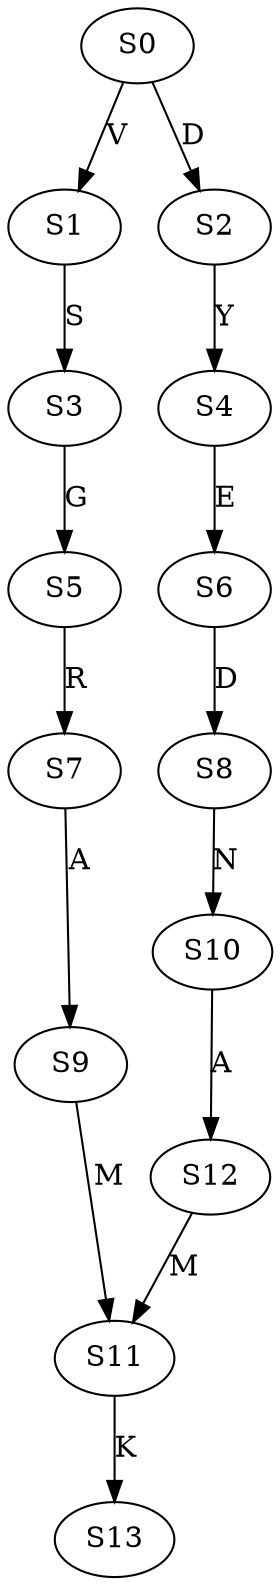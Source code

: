 strict digraph  {
	S0 -> S1 [ label = V ];
	S0 -> S2 [ label = D ];
	S1 -> S3 [ label = S ];
	S2 -> S4 [ label = Y ];
	S3 -> S5 [ label = G ];
	S4 -> S6 [ label = E ];
	S5 -> S7 [ label = R ];
	S6 -> S8 [ label = D ];
	S7 -> S9 [ label = A ];
	S8 -> S10 [ label = N ];
	S9 -> S11 [ label = M ];
	S10 -> S12 [ label = A ];
	S11 -> S13 [ label = K ];
	S12 -> S11 [ label = M ];
}
